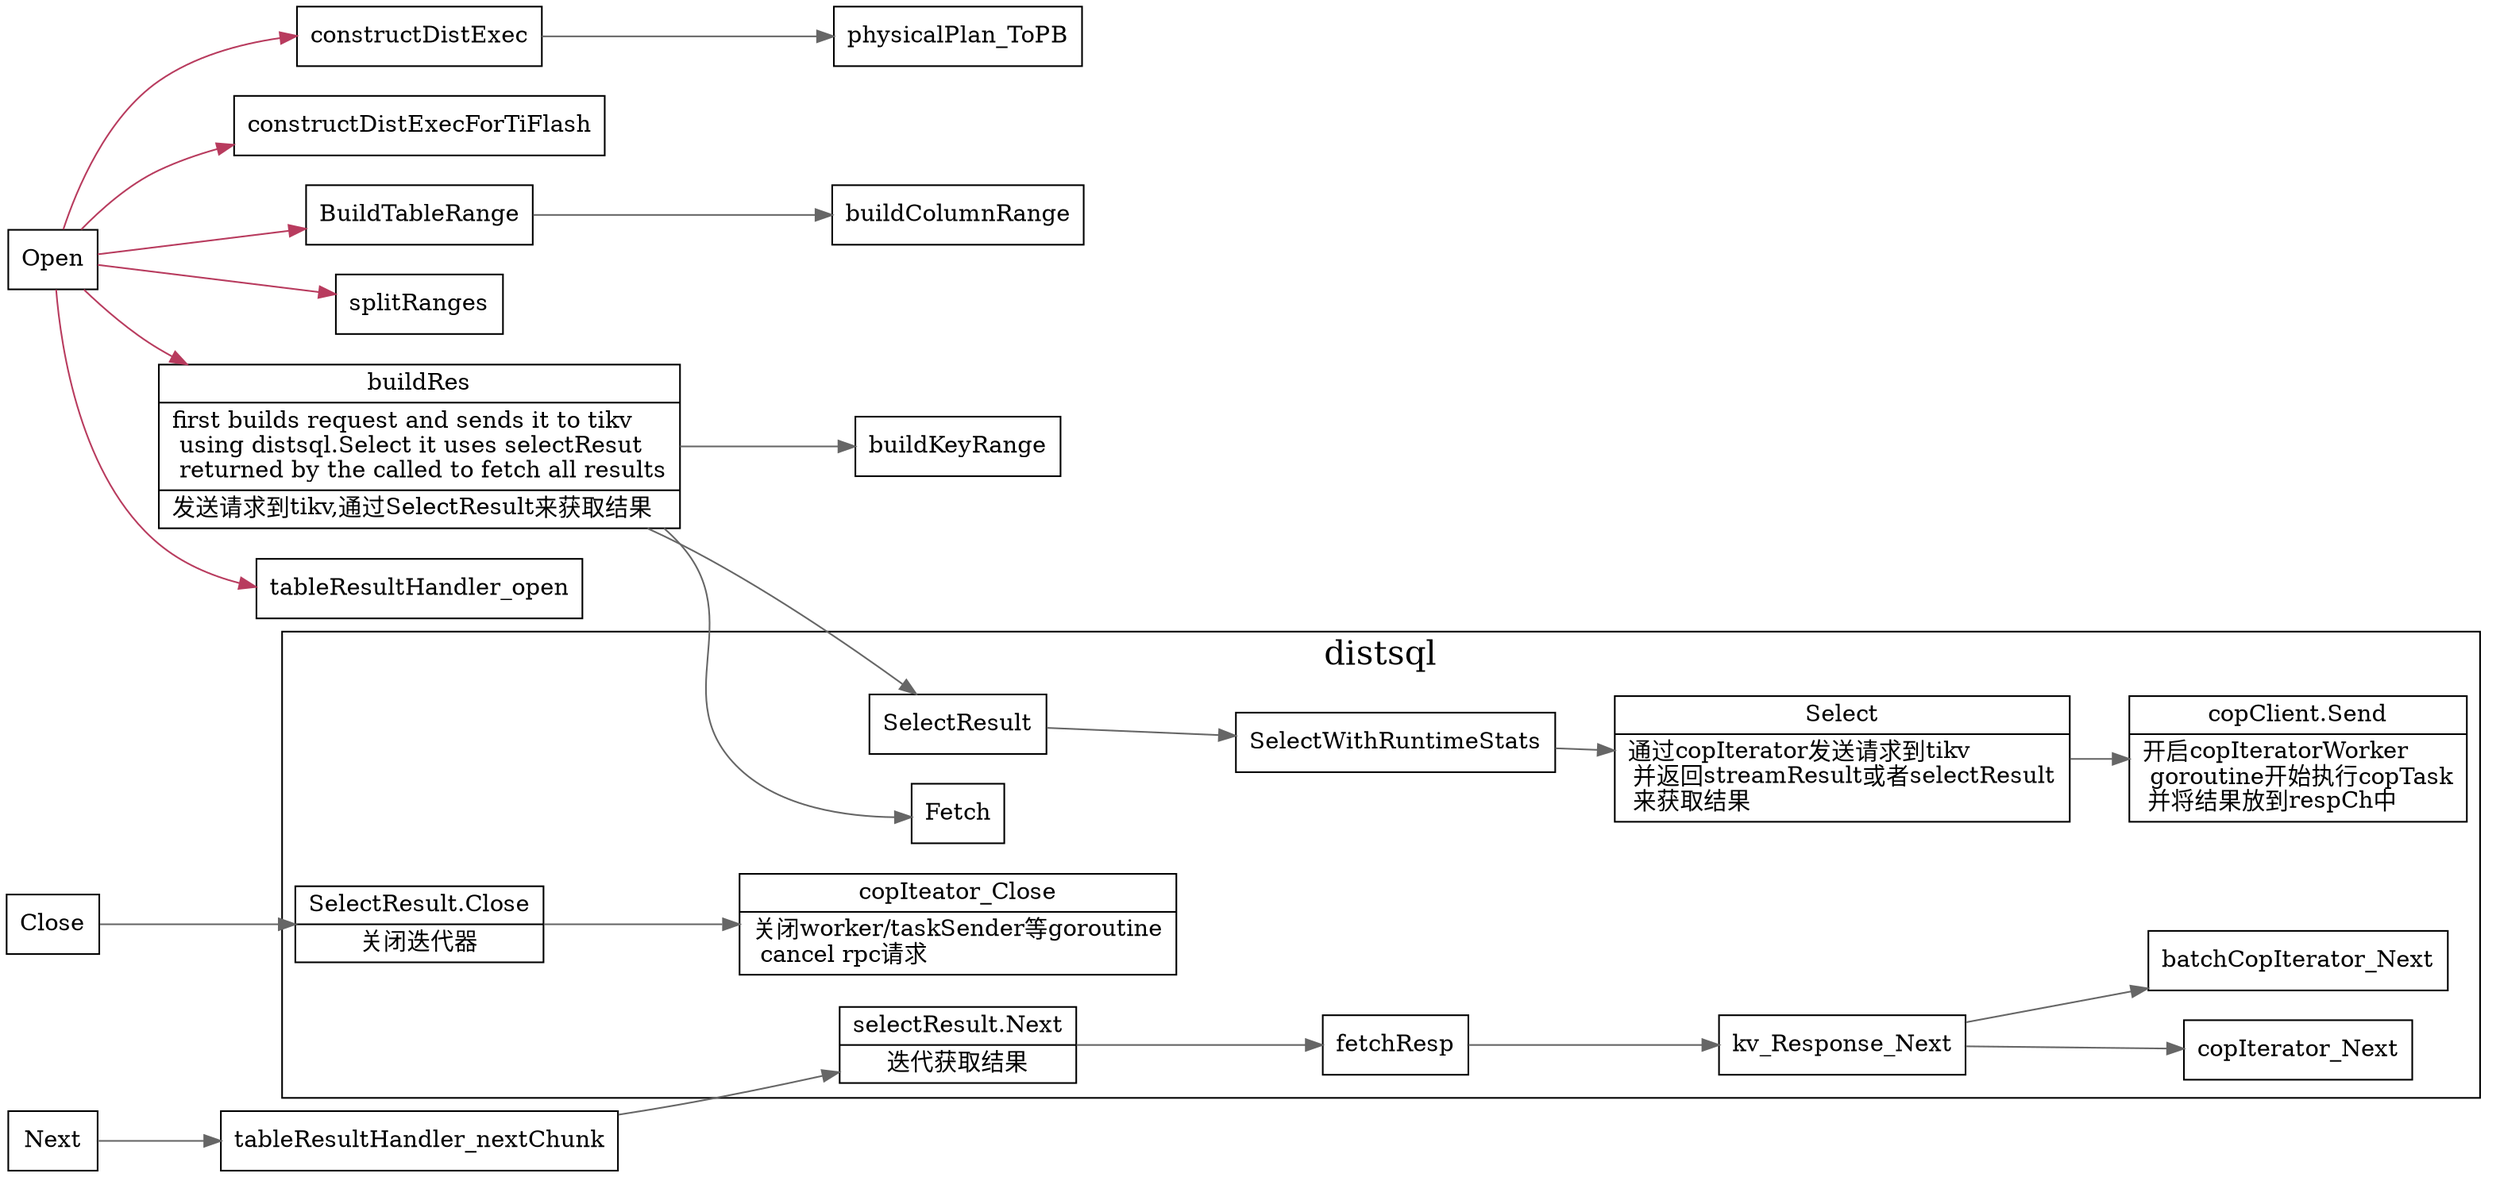 digraph table_reader_executor {
  node[shape=box];
  edge[color=gray40];
  newrank=true;
  rankdir=LR;
  Open -> {
    BuildTableRange;
    splitRanges;
    buildResp;
    tableResultHandler_open;
    constructDistExec;
    constructDistExecForTiFlash;
    splitRanges;
  }[color="#b83b5e"];

  constructDistExec -> physicalPlan_ToPB;
  BuildTableRange -> buildColumnRange

  Next -> {
    tableResultHandler_nextChunk;
  }
  tableResultHandler_nextChunk -> selectResult_Next;
  buildResp[
    shape="record";
    label="{{
      buildRes|
      first builds request and sends it to tikv\l
      using distsql.Select it uses selectResut\l
      returned by the called to fetch all results\l|
      发送请求到tikv,通过SelectResult来获取结果\l
    }}";
  ];
  buildResp -> {
    SelectResult;
    buildKeyRange;
    Fetch;
  }

  SelectResult -> SelectWithRuntimeStats;
  Close -> selectResult_Close;
  Select[
    shape="record";
    label="{{
      Select|
      通过copIterator发送请求到tikv\l
      并返回streamResult或者selectResult\l
      来获取结果\l
    }}";
  ];


  subgraph cluster_distsql {
    graph[label="distsql";fontsize=20;];
    Fetch;
    selectResult_Next[
      shape="record";
      label="{{
        selectResult.Next|
        迭代获取结果
      }}";
    ];
    selectResult_Close[
      shape="record";
      label="{{
        SelectResult.Close|
        关闭迭代器
      }}";
    ];
    selectResult_Next -> {
      fetchResp;
    }
    fetchResp -> kv_Response_Next;
    kv_Response_Next -> {
      copIterator_Next;
      batchCopIterator_Next;
    }
    SelectWithRuntimeStats -> Select;
    Select -> copClient_Send;
    SelectResult;
    selectResult_Close -> {
      copIterator_Close;
    };
    copClient_Send[
      shape="record";
      label="{{
        copClient.Send|
        开启copIteratorWorker\l
        goroutine开始执行copTask\l
        并将结果放到respCh中\l
      }}";
    ];
    copIterator_Close[
      shape="record";
      label="{{
        copIteator_Close|
        关闭worker/taskSender等goroutine\l
        cancel rpc请求\l
      }}";
    ];
  }
  {rank=same;Open;Next;Close}
}
